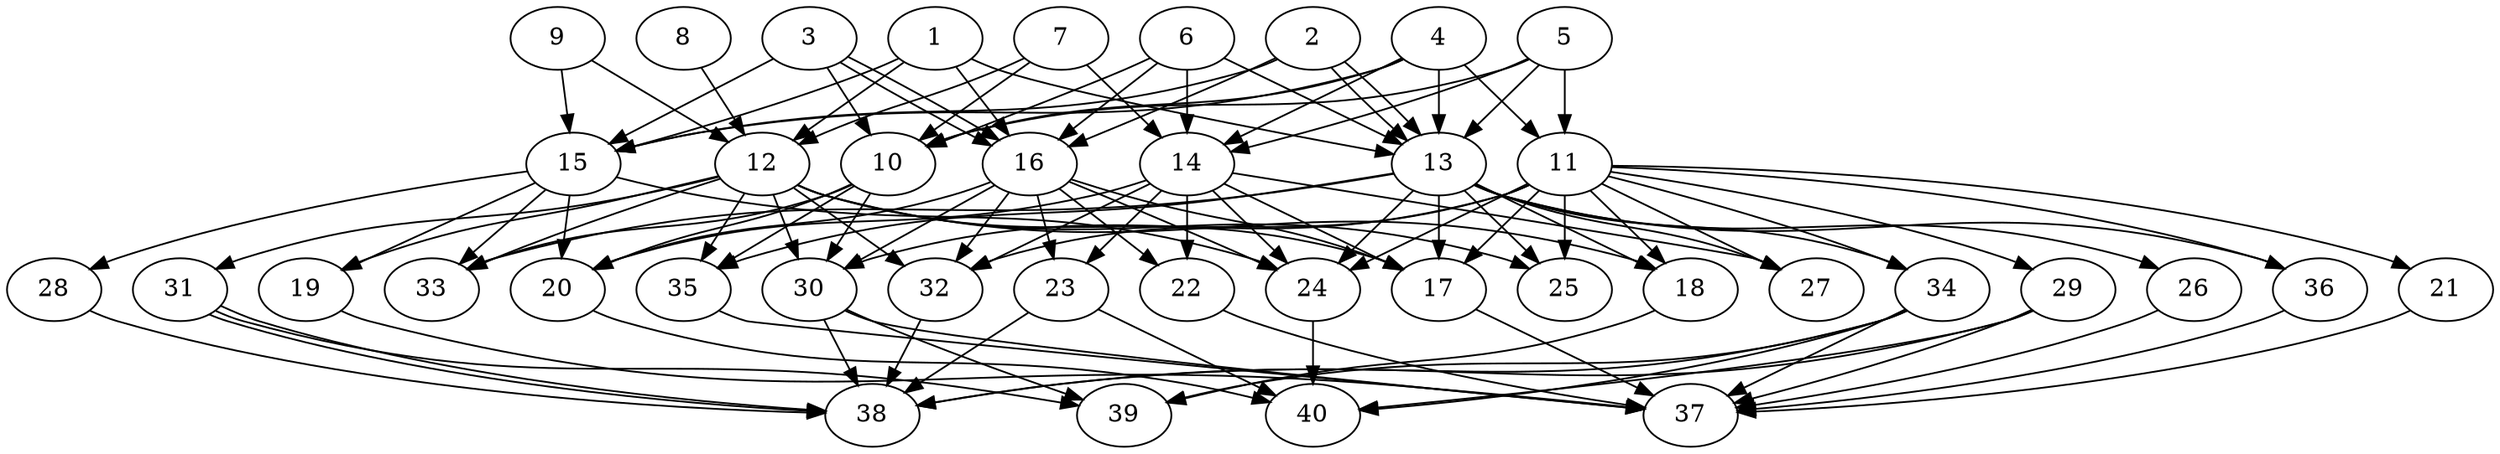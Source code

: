 // DAG (tier=3-complex, mode=compute, n=40, ccr=0.490, fat=0.720, density=0.697, regular=0.235, jump=0.346, mindata=1048576, maxdata=16777216)
// DAG automatically generated by daggen at Sun Aug 24 16:33:35 2025
// /home/ermia/Project/Environments/daggen/bin/daggen --dot --ccr 0.490 --fat 0.720 --regular 0.235 --density 0.697 --jump 0.346 --mindata 1048576 --maxdata 16777216 -n 40 
digraph G {
  1 [size="4479356612733680222208", alpha="0.01", expect_size="2239678306366840111104"]
  1 -> 12 [size ="2173870886879232"]
  1 -> 13 [size ="2173870886879232"]
  1 -> 15 [size ="2173870886879232"]
  1 -> 16 [size ="2173870886879232"]
  2 [size="67581462548828128", alpha="0.16", expect_size="33790731274414064"]
  2 -> 13 [size ="1310720000000000"]
  2 -> 13 [size ="1310720000000000"]
  2 -> 15 [size ="1310720000000000"]
  2 -> 16 [size ="1310720000000000"]
  3 [size="7939040282439711", alpha="0.05", expect_size="3969520141219855"]
  3 -> 10 [size ="187043174940672"]
  3 -> 15 [size ="187043174940672"]
  3 -> 16 [size ="187043174940672"]
  3 -> 16 [size ="187043174940672"]
  4 [size="48585526146315208", alpha="0.18", expect_size="24292763073157604"]
  4 -> 10 [size ="1390758863044608"]
  4 -> 11 [size ="1390758863044608"]
  4 -> 13 [size ="1390758863044608"]
  4 -> 14 [size ="1390758863044608"]
  4 -> 15 [size ="1390758863044608"]
  5 [size="23870087680040556", alpha="0.14", expect_size="11935043840020278"]
  5 -> 10 [size ="1668212307525632"]
  5 -> 11 [size ="1668212307525632"]
  5 -> 13 [size ="1668212307525632"]
  5 -> 14 [size ="1668212307525632"]
  6 [size="133734005950042976", alpha="0.05", expect_size="66867002975021488"]
  6 -> 10 [size ="329359869083648"]
  6 -> 13 [size ="329359869083648"]
  6 -> 14 [size ="329359869083648"]
  6 -> 16 [size ="329359869083648"]
  7 [size="1002882765684736000000", alpha="0.17", expect_size="501441382842368000000"]
  7 -> 10 [size ="801536737280000"]
  7 -> 12 [size ="801536737280000"]
  7 -> 14 [size ="801536737280000"]
  8 [size="223791826559184142336", alpha="0.06", expect_size="111895913279592071168"]
  8 -> 12 [size ="294885080956928"]
  9 [size="6262062317568000000", alpha="0.16", expect_size="3131031158784000000"]
  9 -> 12 [size ="27179089920000"]
  9 -> 15 [size ="27179089920000"]
  10 [size="1266217682538070016000", alpha="0.17", expect_size="633108841269035008000"]
  10 -> 20 [size ="936329923788800"]
  10 -> 30 [size ="936329923788800"]
  10 -> 33 [size ="936329923788800"]
  10 -> 35 [size ="936329923788800"]
  11 [size="3579846885377526726656", alpha="0.14", expect_size="1789923442688763363328"]
  11 -> 17 [size ="1872116861370368"]
  11 -> 18 [size ="1872116861370368"]
  11 -> 21 [size ="1872116861370368"]
  11 -> 24 [size ="1872116861370368"]
  11 -> 25 [size ="1872116861370368"]
  11 -> 27 [size ="1872116861370368"]
  11 -> 29 [size ="1872116861370368"]
  11 -> 30 [size ="1872116861370368"]
  11 -> 32 [size ="1872116861370368"]
  11 -> 34 [size ="1872116861370368"]
  11 -> 36 [size ="1872116861370368"]
  12 [size="416160795126245883904", alpha="0.05", expect_size="208080397563122941952"]
  12 -> 17 [size ="445927336706048"]
  12 -> 18 [size ="445927336706048"]
  12 -> 19 [size ="445927336706048"]
  12 -> 25 [size ="445927336706048"]
  12 -> 30 [size ="445927336706048"]
  12 -> 31 [size ="445927336706048"]
  12 -> 32 [size ="445927336706048"]
  12 -> 33 [size ="445927336706048"]
  12 -> 35 [size ="445927336706048"]
  13 [size="1187460874653387008", alpha="0.18", expect_size="593730437326693504"]
  13 -> 17 [size ="804162841346048"]
  13 -> 18 [size ="804162841346048"]
  13 -> 24 [size ="804162841346048"]
  13 -> 25 [size ="804162841346048"]
  13 -> 26 [size ="804162841346048"]
  13 -> 27 [size ="804162841346048"]
  13 -> 33 [size ="804162841346048"]
  13 -> 34 [size ="804162841346048"]
  13 -> 35 [size ="804162841346048"]
  13 -> 36 [size ="804162841346048"]
  14 [size="1379526993329687552", alpha="0.00", expect_size="689763496664843776"]
  14 -> 17 [size ="511017431859200"]
  14 -> 20 [size ="511017431859200"]
  14 -> 22 [size ="511017431859200"]
  14 -> 23 [size ="511017431859200"]
  14 -> 24 [size ="511017431859200"]
  14 -> 27 [size ="511017431859200"]
  14 -> 32 [size ="511017431859200"]
  15 [size="748164299385852", alpha="0.07", expect_size="374082149692926"]
  15 -> 19 [size ="22699782963200"]
  15 -> 20 [size ="22699782963200"]
  15 -> 24 [size ="22699782963200"]
  15 -> 28 [size ="22699782963200"]
  15 -> 33 [size ="22699782963200"]
  16 [size="23548601200827360", alpha="0.12", expect_size="11774300600413680"]
  16 -> 17 [size ="746747382988800"]
  16 -> 20 [size ="746747382988800"]
  16 -> 22 [size ="746747382988800"]
  16 -> 23 [size ="746747382988800"]
  16 -> 24 [size ="746747382988800"]
  16 -> 30 [size ="746747382988800"]
  16 -> 32 [size ="746747382988800"]
  17 [size="140182711742924587008", alpha="0.18", expect_size="70091355871462293504"]
  17 -> 37 [size ="215883586732032"]
  18 [size="101187693781935856", alpha="0.04", expect_size="50593846890967928"]
  18 -> 39 [size ="260162283634688"]
  19 [size="5496146275245199360", alpha="0.07", expect_size="2748073137622599680"]
  19 -> 37 [size ="2001345003388928"]
  20 [size="262773649050697728000", alpha="0.18", expect_size="131386824525348864000"]
  20 -> 40 [size ="328204497715200"]
  21 [size="73431825933192224", alpha="0.07", expect_size="36715912966596112"]
  21 -> 37 [size ="1795962586529792"]
  22 [size="39655601050284440", alpha="0.11", expect_size="19827800525142220"]
  22 -> 37 [size ="625626545389568"]
  23 [size="9920156936148604", alpha="0.20", expect_size="4960078468074302"]
  23 -> 38 [size ="497489761271808"]
  23 -> 40 [size ="497489761271808"]
  24 [size="1777652679693628160", alpha="0.18", expect_size="888826339846814080"]
  24 -> 40 [size ="970130066505728"]
  25 [size="48961066066431952", alpha="0.17", expect_size="24480533033215976"]
  26 [size="82831107673605760", alpha="0.19", expect_size="41415553836802880"]
  26 -> 37 [size ="2202321731715072"]
  27 [size="424607879996112896000", alpha="0.15", expect_size="212303939998056448000"]
  28 [size="1131673994775170944", alpha="0.06", expect_size="565836997387585472"]
  28 -> 38 [size ="432814331789312"]
  29 [size="594195476501233664000", alpha="0.19", expect_size="297097738250616832000"]
  29 -> 37 [size ="565426572492800"]
  29 -> 38 [size ="565426572492800"]
  29 -> 40 [size ="565426572492800"]
  30 [size="35723857748085348", alpha="0.18", expect_size="17861928874042674"]
  30 -> 37 [size ="582076281651200"]
  30 -> 38 [size ="582076281651200"]
  30 -> 39 [size ="582076281651200"]
  31 [size="3236880459610862", alpha="0.16", expect_size="1618440229805431"]
  31 -> 38 [size ="107391664259072"]
  31 -> 38 [size ="107391664259072"]
  31 -> 39 [size ="107391664259072"]
  32 [size="70842529680360440", alpha="0.10", expect_size="35421264840180220"]
  32 -> 38 [size ="2053246235443200"]
  33 [size="535450627518496768000", alpha="0.09", expect_size="267725313759248384000"]
  34 [size="1590795756896256000", alpha="0.08", expect_size="795397878448128000"]
  34 -> 37 [size ="10901834956800"]
  34 -> 38 [size ="10901834956800"]
  34 -> 39 [size ="10901834956800"]
  34 -> 40 [size ="10901834956800"]
  35 [size="749297944348333568", alpha="0.15", expect_size="374648972174166784"]
  35 -> 37 [size ="376677028855808"]
  36 [size="37227451136380712", alpha="0.20", expect_size="18613725568190356"]
  36 -> 37 [size ="680685744422912"]
  37 [size="13528691816074872", alpha="0.16", expect_size="6764345908037436"]
  38 [size="1287913472000000000000", alpha="0.16", expect_size="643956736000000000000"]
  39 [size="3257431095163794944", alpha="0.16", expect_size="1628715547581897472"]
  40 [size="925397351683901", alpha="0.10", expect_size="462698675841950"]
}